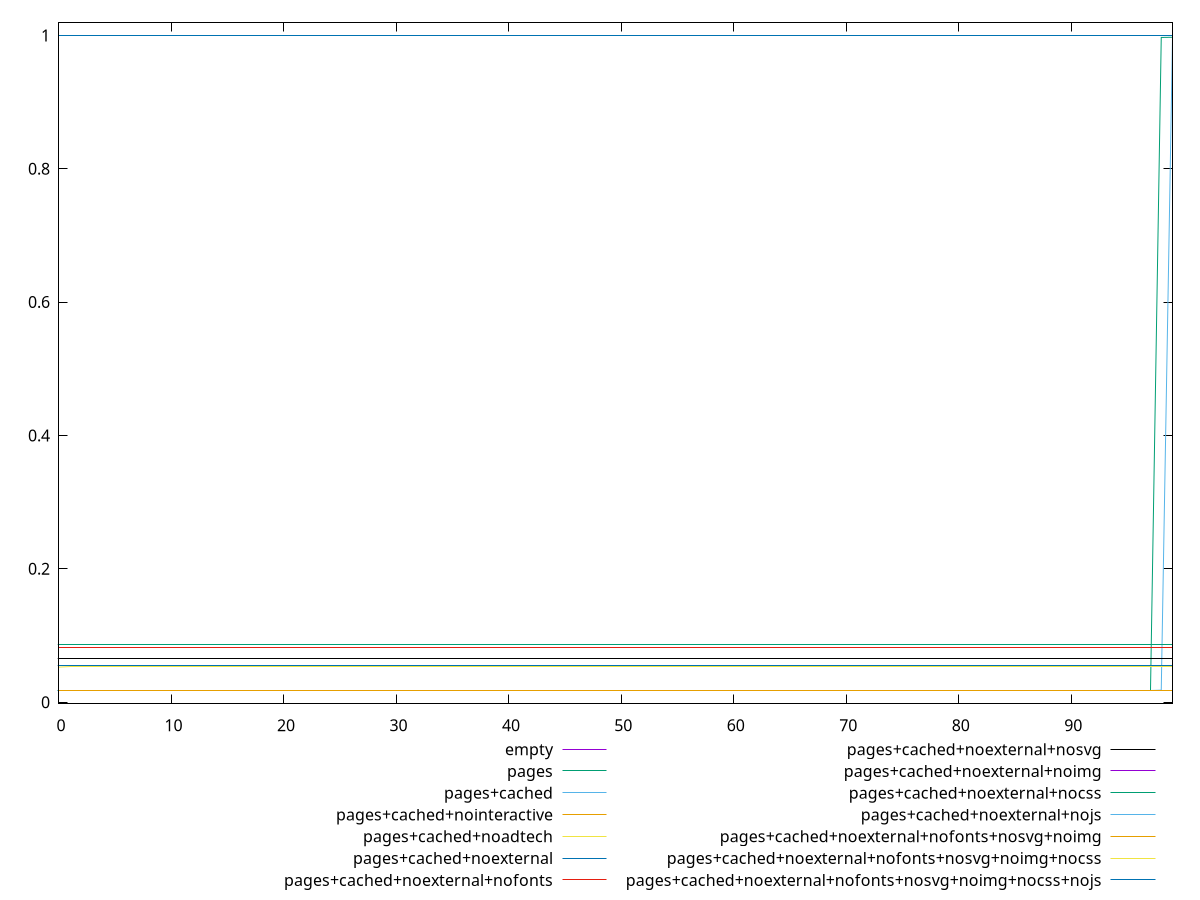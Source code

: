 reset

$empty <<EOF
0 1
1 1
2 1
3 1
4 1
5 1
6 1
7 1
8 1
9 1
10 1
11 1
12 1
13 1
14 1
15 1
16 1
17 1
18 1
19 1
20 1
21 1
22 1
23 1
24 1
25 1
26 1
27 1
28 1
29 1
30 1
31 1
32 1
33 1
34 1
35 1
36 1
37 1
38 1
39 1
40 1
41 1
42 1
43 1
44 1
45 1
46 1
47 1
48 1
49 1
50 1
51 1
52 1
53 1
54 1
55 1
56 1
57 1
58 1
59 1
60 1
61 1
62 1
63 1
64 1
65 1
66 1
67 1
68 1
69 1
70 1
71 1
72 1
73 1
74 1
75 1
76 1
77 1
78 1
79 1
80 1
81 1
82 1
83 1
84 1
85 1
86 1
87 1
88 1
89 1
90 1
91 1
92 1
93 1
94 1
95 1
96 1
97 1
98 1
99 1
EOF

$pages <<EOF
0 0.01803139600571907
1 0.018032736240987945
2 0.018039174259315616
3 0.018039174259315616
4 0.018039632943919415
5 0.018044908639460233
6 0.018044908639460233
7 0.0180449262864667
8 0.01804501452175311
9 0.01804501452175311
10 0.01804501452175311
11 0.01804501452175311
12 0.01804501452175311
13 0.01804501452175311
14 0.01804501452175311
15 0.01804501452175311
16 0.01804501452175311
17 0.01804501452175311
18 0.01804501452175311
19 0.01804501452175311
20 0.018045032168861164
21 0.018045032168861164
22 0.018045032168861164
23 0.018045032168861164
24 0.018045049815986203
25 0.018045120404655612
26 0.018045120404655612
27 0.018045120404655612
28 0.018045120404655612
29 0.018045120404655612
30 0.018045120404655612
31 0.01804513805186525
32 0.01804513805186525
33 0.01804513805186525
34 0.01804513805186525
35 0.01804522628816768
36 0.01804522628816768
37 0.01804524393547896
38 0.01804524393547896
39 0.01804524393547896
40 0.01804552629476247
41 0.01804554394236163
42 0.01804554394236163
43 0.01804554394236163
44 0.01804554394236163
45 0.01804554394236163
46 0.01804554394236163
47 0.01804554394236163
48 0.01804554394236163
49 0.01804556158997772
50 0.018045649828312194
51 0.018045649828312194
52 0.018045649828312194
53 0.018045649828312194
54 0.018045649828312194
55 0.018045649828312194
56 0.01804566747602987
57 0.01804566747602987
58 0.01804566747602987
59 0.018045685123764532
60 0.018045685123764532
61 0.01804575571487238
62 0.01804575571487238
63 0.01804577336269164
64 0.01804579101052789
65 0.01804579101052789
66 0.01804586160204219
67 0.01804586160204219
68 0.018045879249963093
69 0.018045879249963093
70 0.018045985137844167
71 0.01804616161900069
72 0.018046179267209472
73 0.018046179267209472
74 0.018046179267209472
75 0.018046179267209472
76 0.018046179267209472
77 0.018046179267209472
78 0.018046179267209472
79 0.018046179267209472
80 0.018046179267209472
81 0.018046179267209472
82 0.018046196915435186
83 0.018046196915435186
84 0.018046267508507463
85 0.018046285156817832
86 0.018046285156817832
87 0.018046285156817832
88 0.018046285156817832
89 0.018046285156817832
90 0.018046302805145187
91 0.018046302805145187
92 0.01804639104703587
93 0.01804639104703587
94 0.01804640869546481
95 0.01804640869546481
96 0.018046426343910682
97 0.01804662047793304
98 0.9969198964785091
99 0.9972066961239933
EOF

$pagesCached <<EOF
0 0.018019479265947214
1 0.018019479265947214
2 0.018019496888551867
3 0.018019532133811855
4 0.018019549756467246
5 0.01801956737913951
6 0.01801956737913951
7 0.01801960262453478
8 0.018019620247257784
9 0.018019637869997718
10 0.018019655492754527
11 0.018019655492754527
12 0.018019655492754527
13 0.018019655492754527
14 0.018019655492754527
15 0.018019655492754527
16 0.018019673115528267
17 0.018019673115528267
18 0.018019673115528267
19 0.018019673115528267
20 0.01801969073831894
21 0.01801969073831894
22 0.018019708361126485
23 0.018019708361126485
24 0.018019725983950963
25 0.018019725983950963
26 0.018019743606792316
27 0.0180197612296506
28 0.0180197612296506
29 0.0180197612296506
30 0.0180197612296506
31 0.0180197612296506
32 0.018019778852525814
33 0.018019778852525814
34 0.01801979647541796
35 0.01801981409832698
36 0.01801981409832698
37 0.01801981409832698
38 0.01801981409832698
39 0.018019831721252932
40 0.018019831721252932
41 0.018019831721252932
42 0.018019831721252932
43 0.01801984934419576
44 0.01801984934419576
45 0.01801984934419576
46 0.018019866967155518
47 0.018019866967155518
48 0.018019866967155518
49 0.018019866967155518
50 0.018019866967155518
51 0.018019866967155518
52 0.018019884590132207
53 0.018019884590132207
54 0.01801990221312577
55 0.018019919836136267
56 0.018019919836136267
57 0.018019919836136267
58 0.018019919836136267
59 0.018019937459163693
60 0.018019937459163693
61 0.018019955082207995
62 0.018019955082207995
63 0.018019955082207995
64 0.018019955082207995
65 0.018019972705269227
66 0.018019990328347335
67 0.018019990328347335
68 0.01802000795144243
69 0.01802000795144243
70 0.01802000795144243
71 0.0180200255745544
72 0.0180200255745544
73 0.0180200255745544
74 0.018020043197683244
75 0.018020060820829076
76 0.018020060820829076
77 0.018020060820829076
78 0.018020078443991727
79 0.018020096067171365
80 0.018020113690367878
81 0.018020131313581322
82 0.018020148936811642
83 0.018020166560058892
84 0.018020184183323074
85 0.018020184183323074
86 0.018020184183323074
87 0.01802020180660413
88 0.01802020180660413
89 0.01802020180660413
90 0.018020219429902118
91 0.018020219429902118
92 0.018020254676548886
93 0.018020254676548886
94 0.01802027229989761
95 0.01802032517004526
96 0.018020342793461597
97 0.018020430910797136
98 0.01804575571487238
99 0.9972440853759366
EOF

$pagesCachedNointeractive <<EOF
0 0.01783648779851399
1 0.017836575033515045
2 0.017836644821817405
3 0.017836644821817405
4 0.017836662268934877
5 0.017836679716069115
6 0.01783671461038777
7 0.01783674950477343
8 0.01783676695199138
9 0.01783676695199138
10 0.017836801846477512
11 0.017836819293745754
12 0.017836819293745754
13 0.017836819293745754
14 0.017836836741030704
15 0.01783687163565084
16 0.01783687163565084
17 0.01783687163565084
18 0.01783688908298603
19 0.01783688908298603
20 0.01783688908298603
21 0.01783688908298603
22 0.017836906530338037
23 0.017836906530338037
24 0.017836923977706698
25 0.01783694142509218
26 0.01783694142509218
27 0.01783694142509218
28 0.01783694142509218
29 0.01783695887249437
30 0.01783695887249437
31 0.017836976319913322
32 0.01783699376734904
33 0.01783699376734904
34 0.01783699376734904
35 0.017837011214801468
36 0.017837011214801468
37 0.017837011214801468
38 0.017837011214801468
39 0.01783702866227066
40 0.017837046109756616
41 0.017837063557259336
42 0.01783708100477882
43 0.01783708100477882
44 0.01783708100477882
45 0.017837098452315014
46 0.017837115899867917
47 0.017837115899867917
48 0.017837115899867917
49 0.01783713334743764
50 0.01783713334743764
51 0.01783715079502407
52 0.01783715079502407
53 0.017837168242627266
54 0.017837168242627266
55 0.017837185690247226
56 0.017837185690247226
57 0.017837203137883895
58 0.017837203137883895
59 0.017837220585537383
60 0.01783723803320758
61 0.01783723803320758
62 0.017837255480894543
63 0.017837272928598213
64 0.017837290376318704
65 0.017837290376318704
66 0.017837290376318704
67 0.017837290376318704
68 0.017837307824055904
69 0.017837325271809812
70 0.01783744740655646
71 0.01783746485444443
72 0.018019355908188373
73 0.018019514511173396
74 0.018019637869997718
75 0.018019655492754527
76 0.018019655492754527
77 0.018019708361126485
78 0.018019708361126485
79 0.018019743606792316
80 0.0180197612296506
81 0.01801979647541796
82 0.018019831721252932
83 0.01801984934419576
84 0.018019866967155518
85 0.018019884590132207
86 0.01801990221312577
87 0.01801990221312577
88 0.018019937459163693
89 0.018019937459163693
90 0.018019955082207995
91 0.018019955082207995
92 0.018019972705269227
93 0.018019990328347335
94 0.018020113690367878
95 0.018020148936811642
96 0.01802020180660413
97 0.01802020180660413
98 0.018020219429902118
99 0.01802027229989761
EOF

$pagesCachedNoadtech <<EOF
0 0.05260254134591913
1 0.05312090163967803
2 0.053121202347179264
3 0.053121252465253066
4 0.053121402819743424
5 0.05312150305629454
6 0.05312155317463729
7 0.0531216032930249
8 0.0531216032930249
9 0.05312165341145736
10 0.053121703529934616
11 0.05312175364845673
12 0.05312175364845673
13 0.05312175364845673
14 0.05312180376702369
15 0.05312185388563545
16 0.053121904004292064
17 0.053121904004292064
18 0.053121904004292064
19 0.053121904004292064
20 0.053121954122993476
21 0.053121954122993476
22 0.053121954122993476
23 0.05312200424173974
24 0.05312205436053086
25 0.05312205436053086
26 0.05312205436053086
27 0.05312205436053086
28 0.05312205436053086
29 0.05312210447936683
30 0.05312210447936683
31 0.05312210447936683
32 0.053122154598247595
33 0.053122154598247595
34 0.053122154598247595
35 0.053122154598247595
36 0.05312220471717316
37 0.05312225483614358
38 0.05312225483614358
39 0.05312225483614358
40 0.05312225483614358
41 0.05312225483614358
42 0.05312230495515885
43 0.05312230495515885
44 0.05312230495515885
45 0.05312230495515885
46 0.05312230495515885
47 0.053122355074218974
48 0.053122355074218974
49 0.053122355074218974
50 0.053122355074218974
51 0.053122355074218974
52 0.053122355074218974
53 0.053122405193323896
54 0.053122405193323896
55 0.053122405193323896
56 0.053122405193323896
57 0.05312245531247367
58 0.05312245531247367
59 0.05312245531247367
60 0.05312250543166819
61 0.05312250543166819
62 0.05312255555090767
63 0.05312255555090767
64 0.05312255555090767
65 0.05312255555090767
66 0.05312255555090767
67 0.05312260567019195
68 0.05312260567019195
69 0.05312265578952102
70 0.05312265578952102
71 0.05312265578952102
72 0.05312265578952102
73 0.053122705908894896
74 0.053122705908894896
75 0.053122705908894896
76 0.053122705908894896
77 0.05312275602831373
78 0.05312280614777731
79 0.05312285626728569
80 0.05312285626728569
81 0.05312285626728569
82 0.05312285626728569
83 0.05312295650643706
84 0.05312295650643706
85 0.05312295650643706
86 0.05312305674576778
87 0.053123106865500314
88 0.053123106865500314
89 0.053123106865500314
90 0.053123106865500314
91 0.053123106865500314
92 0.053123106865500314
93 0.05312315698527775
94 0.05312315698527775
95 0.05312320710509999
96 0.05312335746483576
97 0.05312345770488375
98 0.05312345770488375
99 0.05312355794511109
EOF

$pagesCachedNoexternal <<EOF
0 0.05568269320705577
1 0.05568300763139605
2 0.05568306003561607
3 0.05568316484419611
4 0.05568316484419611
5 0.05568321724855607
6 0.05568332205741594
7 0.05568342686646249
8 0.05568342686646249
9 0.055683531675695674
10 0.055683531675695674
11 0.055683531675695674
12 0.055683531675695674
13 0.055683531675695674
14 0.05568358408038221
15 0.05568358408038221
16 0.05568358408038221
17 0.05568363648511543
18 0.05568363648511543
19 0.05568363648511543
20 0.05568363648511543
21 0.05568363648511543
22 0.05568363648511543
23 0.05568374129472187
24 0.05568374129472187
25 0.055683793699594974
26 0.05568384610451488
27 0.05568384610451488
28 0.05568384610451488
29 0.05568384610451488
30 0.05568384610451488
31 0.05568384610451488
32 0.055683898509481355
33 0.055683898509481355
34 0.055683898509481355
35 0.055683898509481355
36 0.05568395091449452
37 0.05568395091449452
38 0.05568395091449452
39 0.055684003319554254
40 0.055684003319554254
41 0.055684003319554254
42 0.055684055724660786
43 0.055684055724660786
44 0.055684055724660786
45 0.055684055724660786
46 0.055684108129813836
47 0.055684108129813836
48 0.055684108129813836
49 0.055684108129813836
50 0.05568416053501363
51 0.05568416053501363
52 0.05568416053501363
53 0.05568416053501363
54 0.05568416053501363
55 0.05568416053501363
56 0.05568416053501363
57 0.05568416053501363
58 0.05568421294026005
59 0.05568421294026005
60 0.05568421294026005
61 0.05568421294026005
62 0.05568421294026005
63 0.0556842653455531
64 0.0556842653455531
65 0.0556842653455531
66 0.0556842653455531
67 0.05568431775089283
68 0.05568431775089283
69 0.05568431775089283
70 0.05568431775089283
71 0.05568431775089283
72 0.05568437015627925
73 0.05568437015627925
74 0.05568437015627925
75 0.0556844225617123
76 0.0556844225617123
77 0.0556844225617123
78 0.0556844225617123
79 0.0556844225617123
80 0.0556844225617123
81 0.0556844225617123
82 0.05568447496719192
83 0.05568447496719192
84 0.05568457977829128
85 0.05568457977829128
86 0.05568457977829128
87 0.055684632183910954
88 0.055684632183910954
89 0.055684632183910954
90 0.055684684589577316
91 0.055684684589577316
92 0.055684684589577316
93 0.05568494661860868
94 0.05568494661860868
95 0.05568499902455498
96 0.05568505143054786
97 0.055685103836587424
98 0.05568520864880655
99 0.05568531346121225
EOF

$pagesCachedNoexternalNofonts <<EOF
0 0.08232784618598887
1 0.08232792174608616
2 0.08232792174608616
3 0.08232792174608616
4 0.08232792174608616
5 0.08232799730624746
6 0.08232799730624746
7 0.08232807286647281
8 0.08232807286647281
9 0.08232807286647281
10 0.0823281484267624
11 0.0823281484267624
12 0.08232822398711603
13 0.08232829954753385
14 0.08232829954753385
15 0.08232829954753385
16 0.08232837510801566
17 0.08232837510801566
18 0.08232845066856165
19 0.08232845066856165
20 0.08232852622917175
21 0.08232852622917175
22 0.08232852622917175
23 0.08232852622917175
24 0.08232860178984591
25 0.08232860178984591
26 0.08232867735058425
27 0.08232867735058425
28 0.08232867735058425
29 0.08232867735058425
30 0.08232867735058425
31 0.08232875291138658
32 0.08232875291138658
33 0.08232875291138658
34 0.08232875291138658
35 0.08232875291138658
36 0.0823288284722532
37 0.0823288284722532
38 0.0823288284722532
39 0.0823288284722532
40 0.0823288284722532
41 0.08232890403318383
42 0.08232890403318383
43 0.08232890403318383
44 0.08232890403318383
45 0.08232890403318383
46 0.08232897959417856
47 0.08232897959417856
48 0.08232897959417856
49 0.08232897959417856
50 0.08232897959417856
51 0.08232905515523736
52 0.08232905515523736
53 0.08232905515523736
54 0.08232913071636033
55 0.08232913071636033
56 0.08232913071636033
57 0.08232913071636033
58 0.08232920627754742
59 0.08232920627754742
60 0.08232920627754742
61 0.08232928183879862
62 0.08232928183879862
63 0.08232928183879862
64 0.08232935740011388
65 0.08232935740011388
66 0.08232935740011388
67 0.08232943296149325
68 0.08232943296149325
69 0.08232943296149325
70 0.0823295085229368
71 0.0823295085229368
72 0.0823295085229368
73 0.08232958408444435
74 0.08232958408444435
75 0.08232958408444435
76 0.08232965964601613
77 0.08232965964601613
78 0.08232965964601613
79 0.08232965964601613
80 0.08232965964601613
81 0.08232965964601613
82 0.08232965964601613
83 0.08232973520765186
84 0.08232973520765186
85 0.08232981076935181
86 0.08232981076935181
87 0.08232981076935181
88 0.08233003745483636
89 0.08233003745483636
90 0.08233011301679266
91 0.08233018857881325
92 0.08233033970304654
93 0.0823304152652593
94 0.0823304908275363
95 0.0823304908275363
96 0.08233064195228257
97 0.08233064195228257
98 0.08233064195228257
99 0.08233071751475185
EOF

$pagesCachedNoexternalNosvg <<EOF
0 0.0662525056247587
1 0.06625275251851348
2 0.06625293768939561
3 0.06625293768939561
4 0.06625293768939561
5 0.06625299941313068
6 0.06625299941313068
7 0.06625306113691976
8 0.06625306113691976
9 0.06625306113691976
10 0.06625306113691976
11 0.06625306113691976
12 0.06625306113691976
13 0.06625312286076268
14 0.06625318458465956
15 0.06625318458465956
16 0.06625318458465956
17 0.06625324630861029
18 0.06625324630861029
19 0.06625324630861029
20 0.06625330803261498
21 0.06625330803261498
22 0.06625330803261498
23 0.06625330803261498
24 0.06625336975667345
25 0.06625336975667345
26 0.06625336975667345
27 0.06625336975667345
28 0.06625336975667345
29 0.06625336975667345
30 0.066253431480786
31 0.066253431480786
32 0.066253431480786
33 0.066253431480786
34 0.066253431480786
35 0.066253431480786
36 0.066253431480786
37 0.06625349320495227
38 0.06625349320495227
39 0.06625349320495227
40 0.06625355492917251
41 0.06625355492917251
42 0.06625355492917251
43 0.06625361665344665
44 0.06625361665344665
45 0.06625367837777474
46 0.06625374010215668
47 0.06625374010215668
48 0.06625374010215668
49 0.06625380182659246
50 0.06625380182659246
51 0.06625380182659246
52 0.06625380182659246
53 0.06625380182659246
54 0.06625380182659246
55 0.06625380182659246
56 0.0662538635510822
57 0.0662538635510822
58 0.0662538635510822
59 0.0662538635510822
60 0.0662539252756259
61 0.0662539252756259
62 0.0662539252756259
63 0.0662539252756259
64 0.06625398700022339
65 0.06625398700022339
66 0.06625398700022339
67 0.06625398700022339
68 0.06625404872487489
69 0.06625411044958018
70 0.06625411044958018
71 0.06625411044958018
72 0.06625411044958018
73 0.06625411044958018
74 0.06625417217433938
75 0.06625417217433938
76 0.06625417217433938
77 0.06625423389915253
78 0.06625423389915253
79 0.06625423389915253
80 0.06625423389915253
81 0.06625423389915253
82 0.06625423389915253
83 0.06625429562401963
84 0.06625429562401963
85 0.06625429562401963
86 0.06625435734894058
87 0.0662544807989442
88 0.0662544807989442
89 0.06625460424916335
90 0.06625460424916335
91 0.06625472769959811
92 0.06625472769959811
93 0.06625478942489632
94 0.06625478942489632
95 0.06625478942489632
96 0.0662549128756546
97 0.0662549128756546
98 0.06625540668084345
99 0.06625546840673463
EOF

$pagesCachedNoexternalNoimg <<EOF
0 0.9999999836500553
1 0.9999999836512938
2 0.9999999836521194
3 0.9999999836521194
4 0.9999999836525322
5 0.999999983652945
6 0.999999983652945
7 0.999999983652945
8 0.9999999836533576
9 0.9999999836533576
10 0.9999999836533576
11 0.9999999836533576
12 0.9999999836533576
13 0.9999999836533576
14 0.9999999836537703
15 0.9999999836537703
16 0.9999999836537703
17 0.9999999836537703
18 0.9999999836537703
19 0.9999999836541831
20 0.9999999836545959
21 0.9999999836545959
22 0.9999999836550086
23 0.9999999836550086
24 0.9999999836550086
25 0.9999999836550086
26 0.9999999836550086
27 0.9999999836550086
28 0.9999999836550086
29 0.9999999836550086
30 0.9999999836550086
31 0.9999999836550086
32 0.9999999836550086
33 0.9999999836550086
34 0.9999999836554212
35 0.9999999836554212
36 0.9999999836554212
37 0.9999999836554212
38 0.9999999836554212
39 0.999999983655834
40 0.999999983655834
41 0.999999983655834
42 0.999999983655834
43 0.999999983655834
44 0.999999983655834
45 0.999999983655834
46 0.9999999836562466
47 0.9999999836562466
48 0.9999999836562466
49 0.9999999836562466
50 0.9999999836562466
51 0.9999999836562466
52 0.9999999836562466
53 0.9999999836562466
54 0.9999999836562466
55 0.9999999836562466
56 0.9999999836562466
57 0.9999999836562466
58 0.9999999836562466
59 0.9999999836562466
60 0.9999999836562466
61 0.9999999836566593
62 0.9999999836566593
63 0.9999999836566593
64 0.9999999836566593
65 0.9999999836566593
66 0.9999999836566593
67 0.9999999836566593
68 0.9999999836566593
69 0.9999999836566593
70 0.9999999836566593
71 0.999999983657072
72 0.999999983657072
73 0.999999983657072
74 0.999999983657072
75 0.999999983657072
76 0.999999983657072
77 0.9999999836574847
78 0.9999999836574847
79 0.9999999836574847
80 0.9999999836574847
81 0.9999999836574847
82 0.9999999836574847
83 0.99999998365831
84 0.9999999836587226
85 0.9999999836587226
86 0.9999999836587226
87 0.9999999836591352
88 0.9999999836591352
89 0.9999999836591352
90 0.9999999836591352
91 0.9999999836591352
92 0.9999999836595479
93 0.9999999836595479
94 0.9999999836595479
95 0.9999999836595479
96 0.9999999836599605
97 0.9999999836599605
98 0.9999999836620233
99 0.9999999836624358
EOF

$pagesCachedNoexternalNocss <<EOF
0 0.0858075516366752
1 0.08580763014001341
2 0.08580763014001341
3 0.08580763014001341
4 0.08580763014001341
5 0.08580770864341775
6 0.08580778714688836
7 0.08580778714688836
8 0.08580778714688836
9 0.08580778714688836
10 0.08580786565042509
11 0.08580786565042509
12 0.08580794415402804
13 0.0858081011614325
14 0.0858081011614325
15 0.0858081011614325
16 0.0858081011614325
17 0.08580817966523413
18 0.08580817966523413
19 0.08580817966523413
20 0.08580817966523413
21 0.08580825816910176
22 0.08580825816910176
23 0.08580833667303572
24 0.08580833667303572
25 0.0858084151770358
26 0.0858084151770358
27 0.0858084151770358
28 0.0858084151770358
29 0.0858084151770358
30 0.0858084151770358
31 0.0858084151770358
32 0.08580849368110216
33 0.08580849368110216
34 0.08580849368110216
35 0.08580849368110216
36 0.08580857218523463
37 0.08580857218523463
38 0.08580857218523463
39 0.08580865068943344
40 0.08580865068943344
41 0.08580865068943344
42 0.08580865068943344
43 0.08580872919369831
44 0.08580872919369831
45 0.08580872919369831
46 0.08580872919369831
47 0.0858088076980294
48 0.0858088076980294
49 0.0858088076980294
50 0.0858088076980294
51 0.08580888620242677
52 0.08580888620242677
53 0.08580896470689015
54 0.08580896470689015
55 0.08580896470689015
56 0.08580896470689015
57 0.08580904321141991
58 0.08580904321141991
59 0.08580904321141991
60 0.08580912171601585
61 0.08580920022067795
62 0.08580920022067795
63 0.08580920022067795
64 0.08580920022067795
65 0.08580920022067795
66 0.08580920022067795
67 0.08580927872540611
68 0.08580927872540611
69 0.08580927872540611
70 0.08580927872540611
71 0.08580927872540611
72 0.08580927872540611
73 0.08580927872540611
74 0.08580927872540611
75 0.08580935723020067
76 0.08580935723020067
77 0.08580943573506133
78 0.08580943573506133
79 0.08580943573506133
80 0.08580943573506133
81 0.08580943573506133
82 0.08580943573506133
83 0.08580951423998823
84 0.08580951423998823
85 0.08580951423998823
86 0.08580951423998823
87 0.08580974975516603
88 0.08580974975516603
89 0.08580974975516603
90 0.08580982826035771
91 0.08580982826035771
92 0.08580982826035771
93 0.0858099067656155
94 0.0858099067656155
95 0.08581006377632983
96 0.08581022078730893
97 0.08581045630427409
98 0.08581069182183498
99 0.08581077032782103
EOF

$pagesCachedNoexternalNojs <<EOF
0 0.9999999999968165
1 0.9999999999968174
2 0.9999999999980747
3 0.9999999999980758
4 0.999999999998076
5 0.9999999999980762
6 0.9999999999980763
7 0.9999999999980763
8 0.9999999999980763
9 0.9999999999980763
10 0.9999999999980763
11 0.9999999999980763
12 0.9999999999980763
13 0.9999999999980764
14 0.9999999999980764
15 0.9999999999980764
16 0.9999999999980764
17 0.9999999999980764
18 0.9999999999980765
19 0.9999999999980769
20 0.999999999998077
21 0.999999999998077
22 0.999999999998077
23 0.999999999998077
24 0.999999999998077
25 0.999999999998077
26 0.999999999998077
27 0.999999999998077
28 0.999999999998077
29 0.999999999998077
30 0.999999999998077
31 0.999999999998077
32 0.999999999998077
33 0.999999999998077
34 0.999999999998077
35 0.999999999998077
36 0.999999999998077
37 0.999999999998077
38 0.999999999998077
39 0.9999999999980771
40 0.9999999999980771
41 0.9999999999980771
42 0.9999999999980771
43 0.9999999999980771
44 0.9999999999980771
45 0.9999999999980771
46 0.9999999999980771
47 0.9999999999980771
48 0.9999999999980771
49 0.9999999999980771
50 0.9999999999980771
51 0.9999999999980771
52 0.9999999999980771
53 0.9999999999980771
54 0.9999999999980771
55 0.9999999999980771
56 0.9999999999980771
57 0.9999999999980771
58 0.9999999999980773
59 0.9999999999980773
60 0.9999999999980773
61 0.9999999999980773
62 0.9999999999980773
63 0.9999999999980773
64 0.9999999999980773
65 0.9999999999980773
66 0.9999999999980776
67 0.9999999999980776
68 0.9999999999980776
69 0.9999999999980776
70 0.9999999999980776
71 0.9999999999980778
72 0.9999999999980778
73 0.9999999999980778
74 0.9999999999980778
75 0.9999999999980778
76 0.9999999999980778
77 0.9999999999980778
78 0.9999999999980778
79 0.9999999999980778
80 0.9999999999980778
81 0.9999999999980778
82 0.9999999999980778
83 0.9999999999980778
84 0.9999999999980778
85 0.9999999999980778
86 0.9999999999980778
87 0.9999999999980778
88 0.9999999999980778
89 0.9999999999980778
90 0.9999999999980778
91 0.999999999998078
92 0.999999999998078
93 0.999999999998078
94 0.999999999998078
95 0.9999999999980784
96 0.9999999999980784
97 0.9999999999980784
98 0.9999999999980786
99 0.9999999999980791
EOF

$pagesCachedNoexternalNofontsNosvgNoimg <<EOF
0 1
1 1
2 1
3 1
4 1
5 1
6 1
7 1
8 1
9 1
10 1
11 1
12 1
13 1
14 1
15 1
16 1
17 1
18 1
19 1
20 1
21 1
22 1
23 1
24 1
25 1
26 1
27 1
28 1
29 1
30 1
31 1
32 1
33 1
34 1
35 1
36 1
37 1
38 1
39 1
40 1
41 1
42 1
43 1
44 1
45 1
46 1
47 1
48 1
49 1
50 1
51 1
52 1
53 1
54 1
55 1
56 1
57 1
58 1
59 1
60 1
61 1
62 1
63 1
64 1
65 1
66 1
67 1
68 1
69 1
70 1
71 1
72 1
73 1
74 1
75 1
76 1
77 1
78 1
79 1
80 1
81 1
82 1
83 1
84 1
85 1
86 1
87 1
88 1
89 1
90 1
91 1
92 1
93 1
94 1
95 1
96 1
97 1
98 1
99 1
EOF

$pagesCachedNoexternalNofontsNosvgNoimgNocss <<EOF
0 1
1 1
2 1
3 1
4 1
5 1
6 1
7 1
8 1
9 1
10 1
11 1
12 1
13 1
14 1
15 1
16 1
17 1
18 1
19 1
20 1
21 1
22 1
23 1
24 1
25 1
26 1
27 1
28 1
29 1
30 1
31 1
32 1
33 1
34 1
35 1
36 1
37 1
38 1
39 1
40 1
41 1
42 1
43 1
44 1
45 1
46 1
47 1
48 1
49 1
50 1
51 1
52 1
53 1
54 1
55 1
56 1
57 1
58 1
59 1
60 1
61 1
62 1
63 1
64 1
65 1
66 1
67 1
68 1
69 1
70 1
71 1
72 1
73 1
74 1
75 1
76 1
77 1
78 1
79 1
80 1
81 1
82 1
83 1
84 1
85 1
86 1
87 1
88 1
89 1
90 1
91 1
92 1
93 1
94 1
95 1
96 1
97 1
98 1
99 1
EOF

$pagesCachedNoexternalNofontsNosvgNoimgNocssNojs <<EOF
0 1
1 1
2 1
3 1
4 1
5 1
6 1
7 1
8 1
9 1
10 1
11 1
12 1
13 1
14 1
15 1
16 1
17 1
18 1
19 1
20 1
21 1
22 1
23 1
24 1
25 1
26 1
27 1
28 1
29 1
30 1
31 1
32 1
33 1
34 1
35 1
36 1
37 1
38 1
39 1
40 1
41 1
42 1
43 1
44 1
45 1
46 1
47 1
48 1
49 1
50 1
51 1
52 1
53 1
54 1
55 1
56 1
57 1
58 1
59 1
60 1
61 1
62 1
63 1
64 1
65 1
66 1
67 1
68 1
69 1
70 1
71 1
72 1
73 1
74 1
75 1
76 1
77 1
78 1
79 1
80 1
81 1
82 1
83 1
84 1
85 1
86 1
87 1
88 1
89 1
90 1
91 1
92 1
93 1
94 1
95 1
96 1
97 1
98 1
99 1
EOF

set key outside below
set xrange [0:99]
set yrange [-0.0018067824455157318:1.0196432702440297]
set trange [-0.0018067824455157318:1.0196432702440297]
set terminal svg size 640, 620 enhanced background rgb 'white'
set output "report_00007_2020-12-11T15:55:29.892Z/total-byte-weight/comparison/sorted/all_score.svg"

plot $empty title "empty" with line, \
     $pages title "pages" with line, \
     $pagesCached title "pages+cached" with line, \
     $pagesCachedNointeractive title "pages+cached+nointeractive" with line, \
     $pagesCachedNoadtech title "pages+cached+noadtech" with line, \
     $pagesCachedNoexternal title "pages+cached+noexternal" with line, \
     $pagesCachedNoexternalNofonts title "pages+cached+noexternal+nofonts" with line, \
     $pagesCachedNoexternalNosvg title "pages+cached+noexternal+nosvg" with line, \
     $pagesCachedNoexternalNoimg title "pages+cached+noexternal+noimg" with line, \
     $pagesCachedNoexternalNocss title "pages+cached+noexternal+nocss" with line, \
     $pagesCachedNoexternalNojs title "pages+cached+noexternal+nojs" with line, \
     $pagesCachedNoexternalNofontsNosvgNoimg title "pages+cached+noexternal+nofonts+nosvg+noimg" with line, \
     $pagesCachedNoexternalNofontsNosvgNoimgNocss title "pages+cached+noexternal+nofonts+nosvg+noimg+nocss" with line, \
     $pagesCachedNoexternalNofontsNosvgNoimgNocssNojs title "pages+cached+noexternal+nofonts+nosvg+noimg+nocss+nojs" with line

reset
